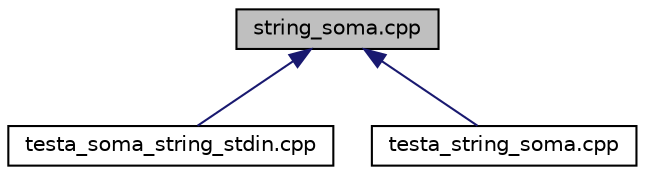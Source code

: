 digraph "string_soma.cpp"
{
  edge [fontname="Helvetica",fontsize="10",labelfontname="Helvetica",labelfontsize="10"];
  node [fontname="Helvetica",fontsize="10",shape=record];
  Node7 [label="string_soma.cpp",height=0.2,width=0.4,color="black", fillcolor="grey75", style="filled", fontcolor="black"];
  Node7 -> Node8 [dir="back",color="midnightblue",fontsize="10",style="solid",fontname="Helvetica"];
  Node8 [label="testa_soma_string_stdin.cpp",height=0.2,width=0.4,color="black", fillcolor="white", style="filled",URL="$testa__soma__string__stdin_8cpp.html"];
  Node7 -> Node9 [dir="back",color="midnightblue",fontsize="10",style="solid",fontname="Helvetica"];
  Node9 [label="testa_string_soma.cpp",height=0.2,width=0.4,color="black", fillcolor="white", style="filled",URL="$testa__string__soma_8cpp.html"];
}
